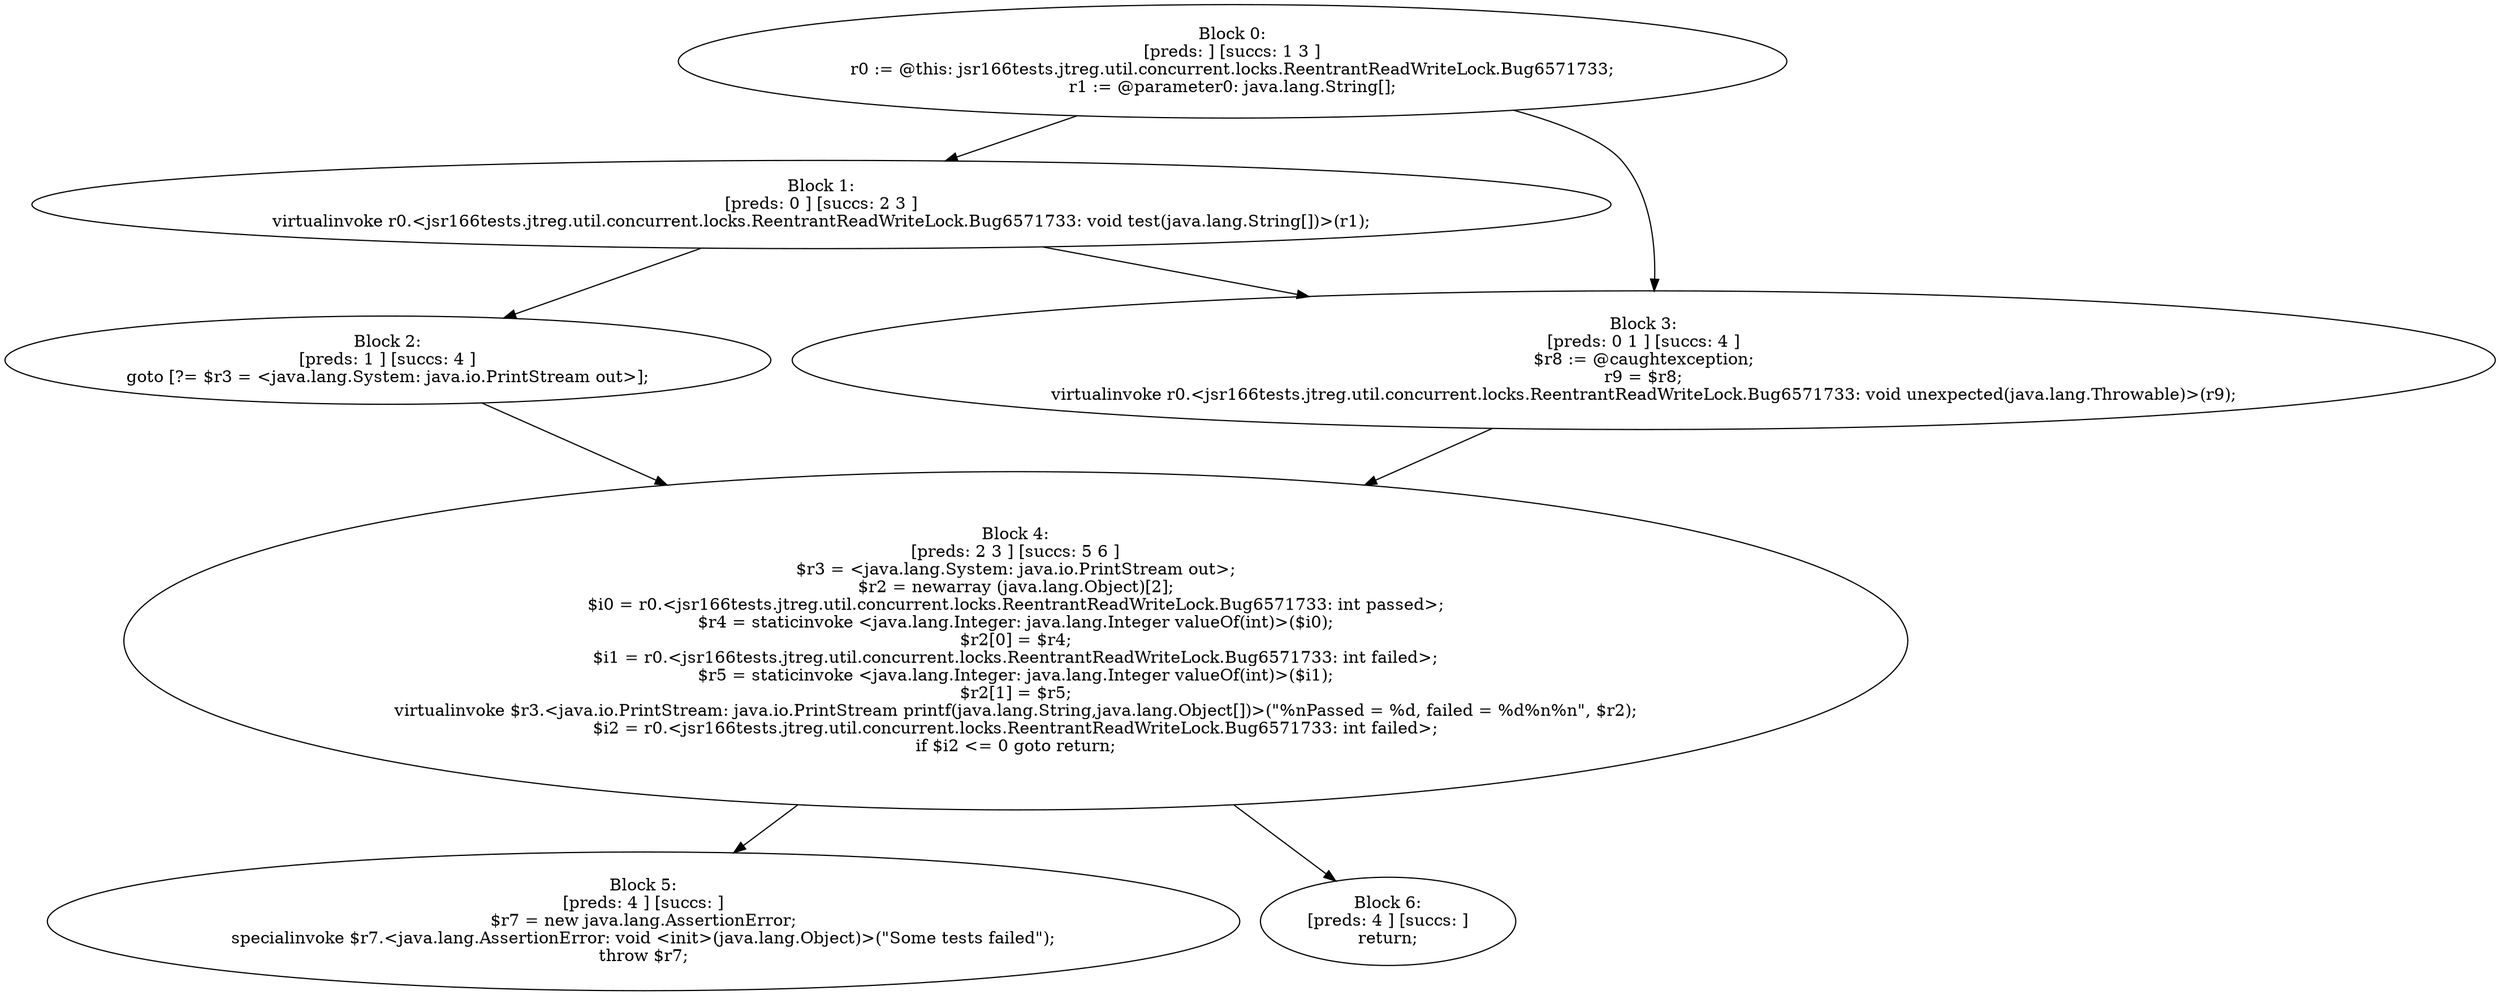 digraph "unitGraph" {
    "Block 0:
[preds: ] [succs: 1 3 ]
r0 := @this: jsr166tests.jtreg.util.concurrent.locks.ReentrantReadWriteLock.Bug6571733;
r1 := @parameter0: java.lang.String[];
"
    "Block 1:
[preds: 0 ] [succs: 2 3 ]
virtualinvoke r0.<jsr166tests.jtreg.util.concurrent.locks.ReentrantReadWriteLock.Bug6571733: void test(java.lang.String[])>(r1);
"
    "Block 2:
[preds: 1 ] [succs: 4 ]
goto [?= $r3 = <java.lang.System: java.io.PrintStream out>];
"
    "Block 3:
[preds: 0 1 ] [succs: 4 ]
$r8 := @caughtexception;
r9 = $r8;
virtualinvoke r0.<jsr166tests.jtreg.util.concurrent.locks.ReentrantReadWriteLock.Bug6571733: void unexpected(java.lang.Throwable)>(r9);
"
    "Block 4:
[preds: 2 3 ] [succs: 5 6 ]
$r3 = <java.lang.System: java.io.PrintStream out>;
$r2 = newarray (java.lang.Object)[2];
$i0 = r0.<jsr166tests.jtreg.util.concurrent.locks.ReentrantReadWriteLock.Bug6571733: int passed>;
$r4 = staticinvoke <java.lang.Integer: java.lang.Integer valueOf(int)>($i0);
$r2[0] = $r4;
$i1 = r0.<jsr166tests.jtreg.util.concurrent.locks.ReentrantReadWriteLock.Bug6571733: int failed>;
$r5 = staticinvoke <java.lang.Integer: java.lang.Integer valueOf(int)>($i1);
$r2[1] = $r5;
virtualinvoke $r3.<java.io.PrintStream: java.io.PrintStream printf(java.lang.String,java.lang.Object[])>(\"%nPassed = %d, failed = %d%n%n\", $r2);
$i2 = r0.<jsr166tests.jtreg.util.concurrent.locks.ReentrantReadWriteLock.Bug6571733: int failed>;
if $i2 <= 0 goto return;
"
    "Block 5:
[preds: 4 ] [succs: ]
$r7 = new java.lang.AssertionError;
specialinvoke $r7.<java.lang.AssertionError: void <init>(java.lang.Object)>(\"Some tests failed\");
throw $r7;
"
    "Block 6:
[preds: 4 ] [succs: ]
return;
"
    "Block 0:
[preds: ] [succs: 1 3 ]
r0 := @this: jsr166tests.jtreg.util.concurrent.locks.ReentrantReadWriteLock.Bug6571733;
r1 := @parameter0: java.lang.String[];
"->"Block 1:
[preds: 0 ] [succs: 2 3 ]
virtualinvoke r0.<jsr166tests.jtreg.util.concurrent.locks.ReentrantReadWriteLock.Bug6571733: void test(java.lang.String[])>(r1);
";
    "Block 0:
[preds: ] [succs: 1 3 ]
r0 := @this: jsr166tests.jtreg.util.concurrent.locks.ReentrantReadWriteLock.Bug6571733;
r1 := @parameter0: java.lang.String[];
"->"Block 3:
[preds: 0 1 ] [succs: 4 ]
$r8 := @caughtexception;
r9 = $r8;
virtualinvoke r0.<jsr166tests.jtreg.util.concurrent.locks.ReentrantReadWriteLock.Bug6571733: void unexpected(java.lang.Throwable)>(r9);
";
    "Block 1:
[preds: 0 ] [succs: 2 3 ]
virtualinvoke r0.<jsr166tests.jtreg.util.concurrent.locks.ReentrantReadWriteLock.Bug6571733: void test(java.lang.String[])>(r1);
"->"Block 2:
[preds: 1 ] [succs: 4 ]
goto [?= $r3 = <java.lang.System: java.io.PrintStream out>];
";
    "Block 1:
[preds: 0 ] [succs: 2 3 ]
virtualinvoke r0.<jsr166tests.jtreg.util.concurrent.locks.ReentrantReadWriteLock.Bug6571733: void test(java.lang.String[])>(r1);
"->"Block 3:
[preds: 0 1 ] [succs: 4 ]
$r8 := @caughtexception;
r9 = $r8;
virtualinvoke r0.<jsr166tests.jtreg.util.concurrent.locks.ReentrantReadWriteLock.Bug6571733: void unexpected(java.lang.Throwable)>(r9);
";
    "Block 2:
[preds: 1 ] [succs: 4 ]
goto [?= $r3 = <java.lang.System: java.io.PrintStream out>];
"->"Block 4:
[preds: 2 3 ] [succs: 5 6 ]
$r3 = <java.lang.System: java.io.PrintStream out>;
$r2 = newarray (java.lang.Object)[2];
$i0 = r0.<jsr166tests.jtreg.util.concurrent.locks.ReentrantReadWriteLock.Bug6571733: int passed>;
$r4 = staticinvoke <java.lang.Integer: java.lang.Integer valueOf(int)>($i0);
$r2[0] = $r4;
$i1 = r0.<jsr166tests.jtreg.util.concurrent.locks.ReentrantReadWriteLock.Bug6571733: int failed>;
$r5 = staticinvoke <java.lang.Integer: java.lang.Integer valueOf(int)>($i1);
$r2[1] = $r5;
virtualinvoke $r3.<java.io.PrintStream: java.io.PrintStream printf(java.lang.String,java.lang.Object[])>(\"%nPassed = %d, failed = %d%n%n\", $r2);
$i2 = r0.<jsr166tests.jtreg.util.concurrent.locks.ReentrantReadWriteLock.Bug6571733: int failed>;
if $i2 <= 0 goto return;
";
    "Block 3:
[preds: 0 1 ] [succs: 4 ]
$r8 := @caughtexception;
r9 = $r8;
virtualinvoke r0.<jsr166tests.jtreg.util.concurrent.locks.ReentrantReadWriteLock.Bug6571733: void unexpected(java.lang.Throwable)>(r9);
"->"Block 4:
[preds: 2 3 ] [succs: 5 6 ]
$r3 = <java.lang.System: java.io.PrintStream out>;
$r2 = newarray (java.lang.Object)[2];
$i0 = r0.<jsr166tests.jtreg.util.concurrent.locks.ReentrantReadWriteLock.Bug6571733: int passed>;
$r4 = staticinvoke <java.lang.Integer: java.lang.Integer valueOf(int)>($i0);
$r2[0] = $r4;
$i1 = r0.<jsr166tests.jtreg.util.concurrent.locks.ReentrantReadWriteLock.Bug6571733: int failed>;
$r5 = staticinvoke <java.lang.Integer: java.lang.Integer valueOf(int)>($i1);
$r2[1] = $r5;
virtualinvoke $r3.<java.io.PrintStream: java.io.PrintStream printf(java.lang.String,java.lang.Object[])>(\"%nPassed = %d, failed = %d%n%n\", $r2);
$i2 = r0.<jsr166tests.jtreg.util.concurrent.locks.ReentrantReadWriteLock.Bug6571733: int failed>;
if $i2 <= 0 goto return;
";
    "Block 4:
[preds: 2 3 ] [succs: 5 6 ]
$r3 = <java.lang.System: java.io.PrintStream out>;
$r2 = newarray (java.lang.Object)[2];
$i0 = r0.<jsr166tests.jtreg.util.concurrent.locks.ReentrantReadWriteLock.Bug6571733: int passed>;
$r4 = staticinvoke <java.lang.Integer: java.lang.Integer valueOf(int)>($i0);
$r2[0] = $r4;
$i1 = r0.<jsr166tests.jtreg.util.concurrent.locks.ReentrantReadWriteLock.Bug6571733: int failed>;
$r5 = staticinvoke <java.lang.Integer: java.lang.Integer valueOf(int)>($i1);
$r2[1] = $r5;
virtualinvoke $r3.<java.io.PrintStream: java.io.PrintStream printf(java.lang.String,java.lang.Object[])>(\"%nPassed = %d, failed = %d%n%n\", $r2);
$i2 = r0.<jsr166tests.jtreg.util.concurrent.locks.ReentrantReadWriteLock.Bug6571733: int failed>;
if $i2 <= 0 goto return;
"->"Block 5:
[preds: 4 ] [succs: ]
$r7 = new java.lang.AssertionError;
specialinvoke $r7.<java.lang.AssertionError: void <init>(java.lang.Object)>(\"Some tests failed\");
throw $r7;
";
    "Block 4:
[preds: 2 3 ] [succs: 5 6 ]
$r3 = <java.lang.System: java.io.PrintStream out>;
$r2 = newarray (java.lang.Object)[2];
$i0 = r0.<jsr166tests.jtreg.util.concurrent.locks.ReentrantReadWriteLock.Bug6571733: int passed>;
$r4 = staticinvoke <java.lang.Integer: java.lang.Integer valueOf(int)>($i0);
$r2[0] = $r4;
$i1 = r0.<jsr166tests.jtreg.util.concurrent.locks.ReentrantReadWriteLock.Bug6571733: int failed>;
$r5 = staticinvoke <java.lang.Integer: java.lang.Integer valueOf(int)>($i1);
$r2[1] = $r5;
virtualinvoke $r3.<java.io.PrintStream: java.io.PrintStream printf(java.lang.String,java.lang.Object[])>(\"%nPassed = %d, failed = %d%n%n\", $r2);
$i2 = r0.<jsr166tests.jtreg.util.concurrent.locks.ReentrantReadWriteLock.Bug6571733: int failed>;
if $i2 <= 0 goto return;
"->"Block 6:
[preds: 4 ] [succs: ]
return;
";
}
